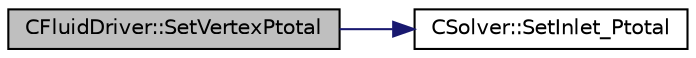 digraph "CFluidDriver::SetVertexPtotal"
{
  edge [fontname="Helvetica",fontsize="10",labelfontname="Helvetica",labelfontsize="10"];
  node [fontname="Helvetica",fontsize="10",shape=record];
  rankdir="LR";
  Node269 [label="CFluidDriver::SetVertexPtotal",height=0.2,width=0.4,color="black", fillcolor="grey75", style="filled", fontcolor="black"];
  Node269 -> Node270 [color="midnightblue",fontsize="10",style="solid",fontname="Helvetica"];
  Node270 [label="CSolver::SetInlet_Ptotal",height=0.2,width=0.4,color="black", fillcolor="white", style="filled",URL="$class_c_solver.html#aeb1d2349655fbfd97efb437bcd8c25e7",tooltip="A virtual member. "];
}
